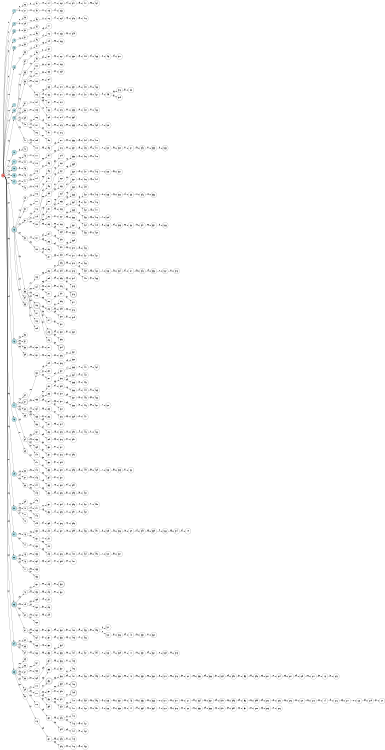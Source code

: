 digraph APTA {
__start0 [label="" shape="none"];

rankdir=LR;
size="8,5";

s0 [style="filled", color="black", fillcolor="#ff817b" shape="circle", label="0"];
s1 [style="filled", color="black", fillcolor="powderblue" shape="circle", label="1"];
s2 [style="filled", color="black", fillcolor="powderblue" shape="circle", label="2"];
s3 [style="filled", color="black", fillcolor="powderblue" shape="circle", label="3"];
s4 [style="filled", color="black", fillcolor="powderblue" shape="circle", label="4"];
s5 [style="filled", color="black", fillcolor="powderblue" shape="circle", label="5"];
s6 [style="filled", color="black", fillcolor="powderblue" shape="circle", label="6"];
s7 [style="filled", color="black", fillcolor="powderblue" shape="circle", label="7"];
s8 [style="filled", color="black", fillcolor="powderblue" shape="circle", label="8"];
s9 [style="filled", color="black", fillcolor="powderblue" shape="circle", label="9"];
s10 [style="filled", color="black", fillcolor="powderblue" shape="circle", label="10"];
s11 [style="filled", color="black", fillcolor="powderblue" shape="circle", label="11"];
s12 [style="rounded,filled", color="black", fillcolor="powderblue" shape="doublecircle", label="12"];
s13 [style="filled", color="black", fillcolor="powderblue" shape="circle", label="13"];
s14 [style="filled", color="black", fillcolor="powderblue" shape="circle", label="14"];
s15 [style="rounded,filled", color="black", fillcolor="powderblue" shape="doublecircle", label="15"];
s16 [style="filled", color="black", fillcolor="powderblue" shape="circle", label="16"];
s17 [style="filled", color="black", fillcolor="powderblue" shape="circle", label="17"];
s18 [style="filled", color="black", fillcolor="powderblue" shape="circle", label="18"];
s19 [style="filled", color="black", fillcolor="powderblue" shape="circle", label="19"];
s20 [style="filled", color="black", fillcolor="powderblue" shape="circle", label="20"];
s21 [style="filled", color="black", fillcolor="powderblue" shape="circle", label="21"];
s22 [style="filled", color="black", fillcolor="powderblue" shape="circle", label="22"];
s23 [style="rounded,filled", color="black", fillcolor="powderblue" shape="doublecircle", label="23"];
s24 [style="filled", color="black", fillcolor="powderblue" shape="circle", label="24"];
s25 [style="filled", color="black", fillcolor="powderblue" shape="circle", label="25"];
s26 [style="filled", color="black", fillcolor="white" shape="circle", label="26"];
s27 [style="filled", color="black", fillcolor="white" shape="circle", label="27"];
s28 [style="filled", color="black", fillcolor="white" shape="circle", label="28"];
s29 [style="filled", color="black", fillcolor="white" shape="circle", label="29"];
s30 [style="filled", color="black", fillcolor="white" shape="circle", label="30"];
s31 [style="filled", color="black", fillcolor="white" shape="circle", label="31"];
s32 [style="filled", color="black", fillcolor="white" shape="circle", label="32"];
s33 [style="filled", color="black", fillcolor="white" shape="circle", label="33"];
s34 [style="filled", color="black", fillcolor="white" shape="circle", label="34"];
s35 [style="filled", color="black", fillcolor="white" shape="circle", label="35"];
s36 [style="filled", color="black", fillcolor="white" shape="circle", label="36"];
s37 [style="filled", color="black", fillcolor="white" shape="circle", label="37"];
s38 [style="filled", color="black", fillcolor="white" shape="circle", label="38"];
s39 [style="filled", color="black", fillcolor="white" shape="circle", label="39"];
s40 [style="filled", color="black", fillcolor="white" shape="circle", label="40"];
s41 [style="filled", color="black", fillcolor="white" shape="circle", label="41"];
s42 [style="rounded,filled", color="black", fillcolor="white" shape="doublecircle", label="42"];
s43 [style="filled", color="black", fillcolor="white" shape="circle", label="43"];
s44 [style="filled", color="black", fillcolor="white" shape="circle", label="44"];
s45 [style="filled", color="black", fillcolor="white" shape="circle", label="45"];
s46 [style="filled", color="black", fillcolor="white" shape="circle", label="46"];
s47 [style="filled", color="black", fillcolor="white" shape="circle", label="47"];
s48 [style="filled", color="black", fillcolor="white" shape="circle", label="48"];
s49 [style="filled", color="black", fillcolor="white" shape="circle", label="49"];
s50 [style="filled", color="black", fillcolor="white" shape="circle", label="50"];
s51 [style="filled", color="black", fillcolor="white" shape="circle", label="51"];
s52 [style="filled", color="black", fillcolor="white" shape="circle", label="52"];
s53 [style="filled", color="black", fillcolor="white" shape="circle", label="53"];
s54 [style="filled", color="black", fillcolor="white" shape="circle", label="54"];
s55 [style="filled", color="black", fillcolor="white" shape="circle", label="55"];
s56 [style="filled", color="black", fillcolor="white" shape="circle", label="56"];
s57 [style="filled", color="black", fillcolor="white" shape="circle", label="57"];
s58 [style="filled", color="black", fillcolor="white" shape="circle", label="58"];
s59 [style="filled", color="black", fillcolor="white" shape="circle", label="59"];
s60 [style="filled", color="black", fillcolor="white" shape="circle", label="60"];
s61 [style="rounded,filled", color="black", fillcolor="white" shape="doublecircle", label="61"];
s62 [style="filled", color="black", fillcolor="white" shape="circle", label="62"];
s63 [style="filled", color="black", fillcolor="white" shape="circle", label="63"];
s64 [style="filled", color="black", fillcolor="white" shape="circle", label="64"];
s65 [style="filled", color="black", fillcolor="white" shape="circle", label="65"];
s66 [style="filled", color="black", fillcolor="white" shape="circle", label="66"];
s67 [style="filled", color="black", fillcolor="white" shape="circle", label="67"];
s68 [style="filled", color="black", fillcolor="white" shape="circle", label="68"];
s69 [style="filled", color="black", fillcolor="white" shape="circle", label="69"];
s70 [style="filled", color="black", fillcolor="white" shape="circle", label="70"];
s71 [style="filled", color="black", fillcolor="white" shape="circle", label="71"];
s72 [style="filled", color="black", fillcolor="white" shape="circle", label="72"];
s73 [style="filled", color="black", fillcolor="white" shape="circle", label="73"];
s74 [style="filled", color="black", fillcolor="white" shape="circle", label="74"];
s75 [style="filled", color="black", fillcolor="white" shape="circle", label="75"];
s76 [style="filled", color="black", fillcolor="white" shape="circle", label="76"];
s77 [style="filled", color="black", fillcolor="white" shape="circle", label="77"];
s78 [style="filled", color="black", fillcolor="white" shape="circle", label="78"];
s79 [style="filled", color="black", fillcolor="white" shape="circle", label="79"];
s80 [style="filled", color="black", fillcolor="white" shape="circle", label="80"];
s81 [style="filled", color="black", fillcolor="white" shape="circle", label="81"];
s82 [style="filled", color="black", fillcolor="white" shape="circle", label="82"];
s83 [style="filled", color="black", fillcolor="white" shape="circle", label="83"];
s84 [style="filled", color="black", fillcolor="white" shape="circle", label="84"];
s85 [style="filled", color="black", fillcolor="white" shape="circle", label="85"];
s86 [style="filled", color="black", fillcolor="white" shape="circle", label="86"];
s87 [style="filled", color="black", fillcolor="white" shape="circle", label="87"];
s88 [style="filled", color="black", fillcolor="white" shape="circle", label="88"];
s89 [style="filled", color="black", fillcolor="white" shape="circle", label="89"];
s90 [style="filled", color="black", fillcolor="white" shape="circle", label="90"];
s91 [style="filled", color="black", fillcolor="white" shape="circle", label="91"];
s92 [style="filled", color="black", fillcolor="white" shape="circle", label="92"];
s93 [style="filled", color="black", fillcolor="white" shape="circle", label="93"];
s94 [style="filled", color="black", fillcolor="white" shape="circle", label="94"];
s95 [style="filled", color="black", fillcolor="white" shape="circle", label="95"];
s96 [style="filled", color="black", fillcolor="white" shape="circle", label="96"];
s97 [style="filled", color="black", fillcolor="white" shape="circle", label="97"];
s98 [style="filled", color="black", fillcolor="white" shape="circle", label="98"];
s99 [style="filled", color="black", fillcolor="white" shape="circle", label="99"];
s100 [style="filled", color="black", fillcolor="white" shape="circle", label="100"];
s101 [style="filled", color="black", fillcolor="white" shape="circle", label="101"];
s102 [style="filled", color="black", fillcolor="white" shape="circle", label="102"];
s103 [style="filled", color="black", fillcolor="white" shape="circle", label="103"];
s104 [style="filled", color="black", fillcolor="white" shape="circle", label="104"];
s105 [style="filled", color="black", fillcolor="white" shape="circle", label="105"];
s106 [style="filled", color="black", fillcolor="white" shape="circle", label="106"];
s107 [style="filled", color="black", fillcolor="white" shape="circle", label="107"];
s108 [style="filled", color="black", fillcolor="white" shape="circle", label="108"];
s109 [style="filled", color="black", fillcolor="white" shape="circle", label="109"];
s110 [style="filled", color="black", fillcolor="white" shape="circle", label="110"];
s111 [style="filled", color="black", fillcolor="white" shape="circle", label="111"];
s112 [style="filled", color="black", fillcolor="white" shape="circle", label="112"];
s113 [style="filled", color="black", fillcolor="white" shape="circle", label="113"];
s114 [style="filled", color="black", fillcolor="white" shape="circle", label="114"];
s115 [style="filled", color="black", fillcolor="white" shape="circle", label="115"];
s116 [style="filled", color="black", fillcolor="white" shape="circle", label="116"];
s117 [style="filled", color="black", fillcolor="white" shape="circle", label="117"];
s118 [style="filled", color="black", fillcolor="white" shape="circle", label="118"];
s119 [style="filled", color="black", fillcolor="white" shape="circle", label="119"];
s120 [style="filled", color="black", fillcolor="white" shape="circle", label="120"];
s121 [style="filled", color="black", fillcolor="white" shape="circle", label="121"];
s122 [style="filled", color="black", fillcolor="white" shape="circle", label="122"];
s123 [style="filled", color="black", fillcolor="white" shape="circle", label="123"];
s124 [style="filled", color="black", fillcolor="white" shape="circle", label="124"];
s125 [style="filled", color="black", fillcolor="white" shape="circle", label="125"];
s126 [style="rounded,filled", color="black", fillcolor="white" shape="doublecircle", label="126"];
s127 [style="filled", color="black", fillcolor="white" shape="circle", label="127"];
s128 [style="filled", color="black", fillcolor="white" shape="circle", label="128"];
s129 [style="filled", color="black", fillcolor="white" shape="circle", label="129"];
s130 [style="filled", color="black", fillcolor="white" shape="circle", label="130"];
s131 [style="filled", color="black", fillcolor="white" shape="circle", label="131"];
s132 [style="filled", color="black", fillcolor="white" shape="circle", label="132"];
s133 [style="filled", color="black", fillcolor="white" shape="circle", label="133"];
s134 [style="filled", color="black", fillcolor="white" shape="circle", label="134"];
s135 [style="filled", color="black", fillcolor="white" shape="circle", label="135"];
s136 [style="filled", color="black", fillcolor="white" shape="circle", label="136"];
s137 [style="filled", color="black", fillcolor="white" shape="circle", label="137"];
s138 [style="filled", color="black", fillcolor="white" shape="circle", label="138"];
s139 [style="filled", color="black", fillcolor="white" shape="circle", label="139"];
s140 [style="filled", color="black", fillcolor="white" shape="circle", label="140"];
s141 [style="filled", color="black", fillcolor="white" shape="circle", label="141"];
s142 [style="filled", color="black", fillcolor="white" shape="circle", label="142"];
s143 [style="filled", color="black", fillcolor="white" shape="circle", label="143"];
s144 [style="filled", color="black", fillcolor="white" shape="circle", label="144"];
s145 [style="filled", color="black", fillcolor="white" shape="circle", label="145"];
s146 [style="filled", color="black", fillcolor="white" shape="circle", label="146"];
s147 [style="filled", color="black", fillcolor="white" shape="circle", label="147"];
s148 [style="filled", color="black", fillcolor="white" shape="circle", label="148"];
s149 [style="filled", color="black", fillcolor="white" shape="circle", label="149"];
s150 [style="filled", color="black", fillcolor="white" shape="circle", label="150"];
s151 [style="filled", color="black", fillcolor="white" shape="circle", label="151"];
s152 [style="filled", color="black", fillcolor="white" shape="circle", label="152"];
s153 [style="filled", color="black", fillcolor="white" shape="circle", label="153"];
s154 [style="filled", color="black", fillcolor="white" shape="circle", label="154"];
s155 [style="filled", color="black", fillcolor="white" shape="circle", label="155"];
s156 [style="filled", color="black", fillcolor="white" shape="circle", label="156"];
s157 [style="filled", color="black", fillcolor="white" shape="circle", label="157"];
s158 [style="filled", color="black", fillcolor="white" shape="circle", label="158"];
s159 [style="filled", color="black", fillcolor="white" shape="circle", label="159"];
s160 [style="filled", color="black", fillcolor="white" shape="circle", label="160"];
s161 [style="filled", color="black", fillcolor="white" shape="circle", label="161"];
s162 [style="filled", color="black", fillcolor="white" shape="circle", label="162"];
s163 [style="filled", color="black", fillcolor="white" shape="circle", label="163"];
s164 [style="filled", color="black", fillcolor="white" shape="circle", label="164"];
s165 [style="filled", color="black", fillcolor="white" shape="circle", label="165"];
s166 [style="filled", color="black", fillcolor="white" shape="circle", label="166"];
s167 [style="filled", color="black", fillcolor="white" shape="circle", label="167"];
s168 [style="filled", color="black", fillcolor="white" shape="circle", label="168"];
s169 [style="filled", color="black", fillcolor="white" shape="circle", label="169"];
s170 [style="filled", color="black", fillcolor="white" shape="circle", label="170"];
s171 [style="filled", color="black", fillcolor="white" shape="circle", label="171"];
s172 [style="filled", color="black", fillcolor="white" shape="circle", label="172"];
s173 [style="filled", color="black", fillcolor="white" shape="circle", label="173"];
s174 [style="filled", color="black", fillcolor="white" shape="circle", label="174"];
s175 [style="filled", color="black", fillcolor="white" shape="circle", label="175"];
s176 [style="filled", color="black", fillcolor="white" shape="circle", label="176"];
s177 [style="filled", color="black", fillcolor="white" shape="circle", label="177"];
s178 [style="filled", color="black", fillcolor="white" shape="circle", label="178"];
s179 [style="filled", color="black", fillcolor="white" shape="circle", label="179"];
s180 [style="filled", color="black", fillcolor="white" shape="circle", label="180"];
s181 [style="filled", color="black", fillcolor="white" shape="circle", label="181"];
s182 [style="filled", color="black", fillcolor="white" shape="circle", label="182"];
s183 [style="filled", color="black", fillcolor="white" shape="circle", label="183"];
s184 [style="filled", color="black", fillcolor="white" shape="circle", label="184"];
s185 [style="filled", color="black", fillcolor="white" shape="circle", label="185"];
s186 [style="filled", color="black", fillcolor="white" shape="circle", label="186"];
s187 [style="filled", color="black", fillcolor="white" shape="circle", label="187"];
s188 [style="filled", color="black", fillcolor="white" shape="circle", label="188"];
s189 [style="filled", color="black", fillcolor="white" shape="circle", label="189"];
s190 [style="filled", color="black", fillcolor="white" shape="circle", label="190"];
s191 [style="filled", color="black", fillcolor="white" shape="circle", label="191"];
s192 [style="filled", color="black", fillcolor="white" shape="circle", label="192"];
s193 [style="filled", color="black", fillcolor="white" shape="circle", label="193"];
s194 [style="filled", color="black", fillcolor="white" shape="circle", label="194"];
s195 [style="filled", color="black", fillcolor="white" shape="circle", label="195"];
s196 [style="filled", color="black", fillcolor="white" shape="circle", label="196"];
s197 [style="filled", color="black", fillcolor="white" shape="circle", label="197"];
s198 [style="filled", color="black", fillcolor="white" shape="circle", label="198"];
s199 [style="filled", color="black", fillcolor="white" shape="circle", label="199"];
s200 [style="filled", color="black", fillcolor="white" shape="circle", label="200"];
s201 [style="filled", color="black", fillcolor="white" shape="circle", label="201"];
s202 [style="filled", color="black", fillcolor="white" shape="circle", label="202"];
s203 [style="filled", color="black", fillcolor="white" shape="circle", label="203"];
s204 [style="filled", color="black", fillcolor="white" shape="circle", label="204"];
s205 [style="filled", color="black", fillcolor="white" shape="circle", label="205"];
s206 [style="filled", color="black", fillcolor="white" shape="circle", label="206"];
s207 [style="filled", color="black", fillcolor="white" shape="circle", label="207"];
s208 [style="filled", color="black", fillcolor="white" shape="circle", label="208"];
s209 [style="filled", color="black", fillcolor="white" shape="circle", label="209"];
s210 [style="filled", color="black", fillcolor="white" shape="circle", label="210"];
s211 [style="filled", color="black", fillcolor="white" shape="circle", label="211"];
s212 [style="filled", color="black", fillcolor="white" shape="circle", label="212"];
s213 [style="filled", color="black", fillcolor="white" shape="circle", label="213"];
s214 [style="filled", color="black", fillcolor="white" shape="circle", label="214"];
s215 [style="rounded,filled", color="black", fillcolor="white" shape="doublecircle", label="215"];
s216 [style="filled", color="black", fillcolor="white" shape="circle", label="216"];
s217 [style="filled", color="black", fillcolor="white" shape="circle", label="217"];
s218 [style="filled", color="black", fillcolor="white" shape="circle", label="218"];
s219 [style="filled", color="black", fillcolor="white" shape="circle", label="219"];
s220 [style="filled", color="black", fillcolor="white" shape="circle", label="220"];
s221 [style="filled", color="black", fillcolor="white" shape="circle", label="221"];
s222 [style="filled", color="black", fillcolor="white" shape="circle", label="222"];
s223 [style="filled", color="black", fillcolor="white" shape="circle", label="223"];
s224 [style="filled", color="black", fillcolor="white" shape="circle", label="224"];
s225 [style="filled", color="black", fillcolor="white" shape="circle", label="225"];
s226 [style="filled", color="black", fillcolor="white" shape="circle", label="226"];
s227 [style="filled", color="black", fillcolor="white" shape="circle", label="227"];
s228 [style="filled", color="black", fillcolor="white" shape="circle", label="228"];
s229 [style="filled", color="black", fillcolor="white" shape="circle", label="229"];
s230 [style="filled", color="black", fillcolor="white" shape="circle", label="230"];
s231 [style="filled", color="black", fillcolor="white" shape="circle", label="231"];
s232 [style="filled", color="black", fillcolor="white" shape="circle", label="232"];
s233 [style="filled", color="black", fillcolor="white" shape="circle", label="233"];
s234 [style="filled", color="black", fillcolor="white" shape="circle", label="234"];
s235 [style="filled", color="black", fillcolor="white" shape="circle", label="235"];
s236 [style="filled", color="black", fillcolor="white" shape="circle", label="236"];
s237 [style="filled", color="black", fillcolor="white" shape="circle", label="237"];
s238 [style="filled", color="black", fillcolor="white" shape="circle", label="238"];
s239 [style="filled", color="black", fillcolor="white" shape="circle", label="239"];
s240 [style="filled", color="black", fillcolor="white" shape="circle", label="240"];
s241 [style="filled", color="black", fillcolor="white" shape="circle", label="241"];
s242 [style="filled", color="black", fillcolor="white" shape="circle", label="242"];
s243 [style="filled", color="black", fillcolor="white" shape="circle", label="243"];
s244 [style="filled", color="black", fillcolor="white" shape="circle", label="244"];
s245 [style="filled", color="black", fillcolor="white" shape="circle", label="245"];
s246 [style="filled", color="black", fillcolor="white" shape="circle", label="246"];
s247 [style="filled", color="black", fillcolor="white" shape="circle", label="247"];
s248 [style="filled", color="black", fillcolor="white" shape="circle", label="248"];
s249 [style="filled", color="black", fillcolor="white" shape="circle", label="249"];
s250 [style="filled", color="black", fillcolor="white" shape="circle", label="250"];
s251 [style="filled", color="black", fillcolor="white" shape="circle", label="251"];
s252 [style="filled", color="black", fillcolor="white" shape="circle", label="252"];
s253 [style="filled", color="black", fillcolor="white" shape="circle", label="253"];
s254 [style="filled", color="black", fillcolor="white" shape="circle", label="254"];
s255 [style="filled", color="black", fillcolor="white" shape="circle", label="255"];
s256 [style="rounded,filled", color="black", fillcolor="white" shape="doublecircle", label="256"];
s257 [style="filled", color="black", fillcolor="white" shape="circle", label="257"];
s258 [style="filled", color="black", fillcolor="white" shape="circle", label="258"];
s259 [style="filled", color="black", fillcolor="white" shape="circle", label="259"];
s260 [style="filled", color="black", fillcolor="white" shape="circle", label="260"];
s261 [style="filled", color="black", fillcolor="white" shape="circle", label="261"];
s262 [style="filled", color="black", fillcolor="white" shape="circle", label="262"];
s263 [style="filled", color="black", fillcolor="white" shape="circle", label="263"];
s264 [style="filled", color="black", fillcolor="white" shape="circle", label="264"];
s265 [style="filled", color="black", fillcolor="white" shape="circle", label="265"];
s266 [style="filled", color="black", fillcolor="white" shape="circle", label="266"];
s267 [style="filled", color="black", fillcolor="white" shape="circle", label="267"];
s268 [style="filled", color="black", fillcolor="white" shape="circle", label="268"];
s269 [style="filled", color="black", fillcolor="white" shape="circle", label="269"];
s270 [style="filled", color="black", fillcolor="white" shape="circle", label="270"];
s271 [style="filled", color="black", fillcolor="white" shape="circle", label="271"];
s272 [style="filled", color="black", fillcolor="white" shape="circle", label="272"];
s273 [style="filled", color="black", fillcolor="white" shape="circle", label="273"];
s274 [style="filled", color="black", fillcolor="white" shape="circle", label="274"];
s275 [style="filled", color="black", fillcolor="white" shape="circle", label="275"];
s276 [style="filled", color="black", fillcolor="white" shape="circle", label="276"];
s277 [style="filled", color="black", fillcolor="white" shape="circle", label="277"];
s278 [style="filled", color="black", fillcolor="white" shape="circle", label="278"];
s279 [style="filled", color="black", fillcolor="white" shape="circle", label="279"];
s280 [style="filled", color="black", fillcolor="white" shape="circle", label="280"];
s281 [style="filled", color="black", fillcolor="white" shape="circle", label="281"];
s282 [style="filled", color="black", fillcolor="white" shape="circle", label="282"];
s283 [style="filled", color="black", fillcolor="white" shape="circle", label="283"];
s284 [style="filled", color="black", fillcolor="white" shape="circle", label="284"];
s285 [style="filled", color="black", fillcolor="white" shape="circle", label="285"];
s286 [style="filled", color="black", fillcolor="white" shape="circle", label="286"];
s287 [style="filled", color="black", fillcolor="white" shape="circle", label="287"];
s288 [style="filled", color="black", fillcolor="white" shape="circle", label="288"];
s289 [style="filled", color="black", fillcolor="white" shape="circle", label="289"];
s290 [style="filled", color="black", fillcolor="white" shape="circle", label="290"];
s291 [style="filled", color="black", fillcolor="white" shape="circle", label="291"];
s292 [style="filled", color="black", fillcolor="white" shape="circle", label="292"];
s293 [style="rounded,filled", color="black", fillcolor="white" shape="doublecircle", label="293"];
s294 [style="filled", color="black", fillcolor="white" shape="circle", label="294"];
s295 [style="filled", color="black", fillcolor="white" shape="circle", label="295"];
s296 [style="filled", color="black", fillcolor="white" shape="circle", label="296"];
s297 [style="filled", color="black", fillcolor="white" shape="circle", label="297"];
s298 [style="filled", color="black", fillcolor="white" shape="circle", label="298"];
s299 [style="filled", color="black", fillcolor="white" shape="circle", label="299"];
s300 [style="filled", color="black", fillcolor="white" shape="circle", label="300"];
s301 [style="filled", color="black", fillcolor="white" shape="circle", label="301"];
s302 [style="filled", color="black", fillcolor="white" shape="circle", label="302"];
s303 [style="filled", color="black", fillcolor="white" shape="circle", label="303"];
s304 [style="rounded,filled", color="black", fillcolor="white" shape="doublecircle", label="304"];
s305 [style="filled", color="black", fillcolor="white" shape="circle", label="305"];
s306 [style="filled", color="black", fillcolor="white" shape="circle", label="306"];
s307 [style="filled", color="black", fillcolor="white" shape="circle", label="307"];
s308 [style="filled", color="black", fillcolor="white" shape="circle", label="308"];
s309 [style="filled", color="black", fillcolor="white" shape="circle", label="309"];
s310 [style="filled", color="black", fillcolor="white" shape="circle", label="310"];
s311 [style="filled", color="black", fillcolor="white" shape="circle", label="311"];
s312 [style="filled", color="black", fillcolor="white" shape="circle", label="312"];
s313 [style="filled", color="black", fillcolor="white" shape="circle", label="313"];
s314 [style="filled", color="black", fillcolor="white" shape="circle", label="314"];
s315 [style="filled", color="black", fillcolor="white" shape="circle", label="315"];
s316 [style="filled", color="black", fillcolor="white" shape="circle", label="316"];
s317 [style="filled", color="black", fillcolor="white" shape="circle", label="317"];
s318 [style="filled", color="black", fillcolor="white" shape="circle", label="318"];
s319 [style="filled", color="black", fillcolor="white" shape="circle", label="319"];
s320 [style="filled", color="black", fillcolor="white" shape="circle", label="320"];
s321 [style="filled", color="black", fillcolor="white" shape="circle", label="321"];
s322 [style="filled", color="black", fillcolor="white" shape="circle", label="322"];
s323 [style="filled", color="black", fillcolor="white" shape="circle", label="323"];
s324 [style="filled", color="black", fillcolor="white" shape="circle", label="324"];
s325 [style="filled", color="black", fillcolor="white" shape="circle", label="325"];
s326 [style="filled", color="black", fillcolor="white" shape="circle", label="326"];
s327 [style="filled", color="black", fillcolor="white" shape="circle", label="327"];
s328 [style="filled", color="black", fillcolor="white" shape="circle", label="328"];
s329 [style="filled", color="black", fillcolor="white" shape="circle", label="329"];
s330 [style="rounded,filled", color="black", fillcolor="white" shape="doublecircle", label="330"];
s331 [style="filled", color="black", fillcolor="white" shape="circle", label="331"];
s332 [style="filled", color="black", fillcolor="white" shape="circle", label="332"];
s333 [style="filled", color="black", fillcolor="white" shape="circle", label="333"];
s334 [style="filled", color="black", fillcolor="white" shape="circle", label="334"];
s335 [style="filled", color="black", fillcolor="white" shape="circle", label="335"];
s336 [style="filled", color="black", fillcolor="white" shape="circle", label="336"];
s337 [style="filled", color="black", fillcolor="white" shape="circle", label="337"];
s338 [style="filled", color="black", fillcolor="white" shape="circle", label="338"];
s339 [style="filled", color="black", fillcolor="white" shape="circle", label="339"];
s340 [style="filled", color="black", fillcolor="white" shape="circle", label="340"];
s341 [style="filled", color="black", fillcolor="white" shape="circle", label="341"];
s342 [style="filled", color="black", fillcolor="white" shape="circle", label="342"];
s343 [style="filled", color="black", fillcolor="white" shape="circle", label="343"];
s344 [style="filled", color="black", fillcolor="white" shape="circle", label="344"];
s345 [style="filled", color="black", fillcolor="white" shape="circle", label="345"];
s346 [style="filled", color="black", fillcolor="white" shape="circle", label="346"];
s347 [style="filled", color="black", fillcolor="white" shape="circle", label="347"];
s348 [style="filled", color="black", fillcolor="white" shape="circle", label="348"];
s349 [style="filled", color="black", fillcolor="white" shape="circle", label="349"];
s350 [style="filled", color="black", fillcolor="white" shape="circle", label="350"];
s351 [style="filled", color="black", fillcolor="white" shape="circle", label="351"];
s352 [style="filled", color="black", fillcolor="white" shape="circle", label="352"];
s353 [style="filled", color="black", fillcolor="white" shape="circle", label="353"];
s354 [style="filled", color="black", fillcolor="white" shape="circle", label="354"];
s355 [style="filled", color="black", fillcolor="white" shape="circle", label="355"];
s356 [style="filled", color="black", fillcolor="white" shape="circle", label="356"];
s357 [style="filled", color="black", fillcolor="white" shape="circle", label="357"];
s358 [style="filled", color="black", fillcolor="white" shape="circle", label="358"];
s359 [style="filled", color="black", fillcolor="white" shape="circle", label="359"];
s360 [style="filled", color="black", fillcolor="white" shape="circle", label="360"];
s361 [style="filled", color="black", fillcolor="white" shape="circle", label="361"];
s362 [style="filled", color="black", fillcolor="white" shape="circle", label="362"];
s363 [style="filled", color="black", fillcolor="white" shape="circle", label="363"];
s364 [style="filled", color="black", fillcolor="white" shape="circle", label="364"];
s365 [style="filled", color="black", fillcolor="white" shape="circle", label="365"];
s366 [style="filled", color="black", fillcolor="white" shape="circle", label="366"];
s367 [style="filled", color="black", fillcolor="white" shape="circle", label="367"];
s368 [style="filled", color="black", fillcolor="white" shape="circle", label="368"];
s369 [style="filled", color="black", fillcolor="white" shape="circle", label="369"];
s370 [style="filled", color="black", fillcolor="white" shape="circle", label="370"];
s371 [style="filled", color="black", fillcolor="white" shape="circle", label="371"];
s372 [style="filled", color="black", fillcolor="white" shape="circle", label="372"];
s373 [style="filled", color="black", fillcolor="white" shape="circle", label="373"];
s374 [style="filled", color="black", fillcolor="white" shape="circle", label="374"];
s375 [style="filled", color="black", fillcolor="white" shape="circle", label="375"];
s376 [style="rounded,filled", color="black", fillcolor="white" shape="doublecircle", label="376"];
s377 [style="filled", color="black", fillcolor="white" shape="circle", label="377"];
s378 [style="filled", color="black", fillcolor="white" shape="circle", label="378"];
s379 [style="filled", color="black", fillcolor="white" shape="circle", label="379"];
s380 [style="filled", color="black", fillcolor="white" shape="circle", label="380"];
s381 [style="filled", color="black", fillcolor="white" shape="circle", label="381"];
s382 [style="filled", color="black", fillcolor="white" shape="circle", label="382"];
s383 [style="filled", color="black", fillcolor="white" shape="circle", label="383"];
s384 [style="filled", color="black", fillcolor="white" shape="circle", label="384"];
s385 [style="filled", color="black", fillcolor="white" shape="circle", label="385"];
s386 [style="filled", color="black", fillcolor="white" shape="circle", label="386"];
s387 [style="filled", color="black", fillcolor="white" shape="circle", label="387"];
s388 [style="filled", color="black", fillcolor="white" shape="circle", label="388"];
s389 [style="filled", color="black", fillcolor="white" shape="circle", label="389"];
s390 [style="filled", color="black", fillcolor="white" shape="circle", label="390"];
s391 [style="filled", color="black", fillcolor="white" shape="circle", label="391"];
s392 [style="filled", color="black", fillcolor="white" shape="circle", label="392"];
s393 [style="filled", color="black", fillcolor="white" shape="circle", label="393"];
s394 [style="filled", color="black", fillcolor="white" shape="circle", label="394"];
s395 [style="filled", color="black", fillcolor="white" shape="circle", label="395"];
s396 [style="filled", color="black", fillcolor="white" shape="circle", label="396"];
s397 [style="filled", color="black", fillcolor="white" shape="circle", label="397"];
s398 [style="filled", color="black", fillcolor="white" shape="circle", label="398"];
s399 [style="filled", color="black", fillcolor="white" shape="circle", label="399"];
s400 [style="filled", color="black", fillcolor="white" shape="circle", label="400"];
s401 [style="filled", color="black", fillcolor="white" shape="circle", label="401"];
s402 [style="filled", color="black", fillcolor="white" shape="circle", label="402"];
s403 [style="filled", color="black", fillcolor="white" shape="circle", label="403"];
s404 [style="filled", color="black", fillcolor="white" shape="circle", label="404"];
s405 [style="filled", color="black", fillcolor="white" shape="circle", label="405"];
s406 [style="filled", color="black", fillcolor="white" shape="circle", label="406"];
s407 [style="filled", color="black", fillcolor="white" shape="circle", label="407"];
s408 [style="rounded,filled", color="black", fillcolor="white" shape="doublecircle", label="408"];
s409 [style="rounded,filled", color="black", fillcolor="white" shape="doublecircle", label="409"];
s410 [style="filled", color="black", fillcolor="white" shape="circle", label="410"];
s411 [style="filled", color="black", fillcolor="white" shape="circle", label="411"];
s412 [style="filled", color="black", fillcolor="white" shape="circle", label="412"];
s413 [style="filled", color="black", fillcolor="white" shape="circle", label="413"];
s414 [style="filled", color="black", fillcolor="white" shape="circle", label="414"];
s415 [style="filled", color="black", fillcolor="white" shape="circle", label="415"];
s416 [style="filled", color="black", fillcolor="white" shape="circle", label="416"];
s417 [style="filled", color="black", fillcolor="white" shape="circle", label="417"];
s418 [style="filled", color="black", fillcolor="white" shape="circle", label="418"];
s419 [style="filled", color="black", fillcolor="white" shape="circle", label="419"];
s420 [style="filled", color="black", fillcolor="white" shape="circle", label="420"];
s421 [style="filled", color="black", fillcolor="white" shape="circle", label="421"];
s422 [style="filled", color="black", fillcolor="white" shape="circle", label="422"];
s423 [style="filled", color="black", fillcolor="white" shape="circle", label="423"];
s424 [style="filled", color="black", fillcolor="white" shape="circle", label="424"];
s425 [style="filled", color="black", fillcolor="white" shape="circle", label="425"];
s426 [style="filled", color="black", fillcolor="white" shape="circle", label="426"];
s427 [style="filled", color="black", fillcolor="white" shape="circle", label="427"];
s428 [style="filled", color="black", fillcolor="white" shape="circle", label="428"];
s429 [style="filled", color="black", fillcolor="white" shape="circle", label="429"];
s430 [style="filled", color="black", fillcolor="white" shape="circle", label="430"];
s431 [style="filled", color="black", fillcolor="white" shape="circle", label="431"];
s432 [style="filled", color="black", fillcolor="white" shape="circle", label="432"];
s433 [style="filled", color="black", fillcolor="white" shape="circle", label="433"];
s434 [style="filled", color="black", fillcolor="white" shape="circle", label="434"];
s435 [style="filled", color="black", fillcolor="white" shape="circle", label="435"];
s436 [style="filled", color="black", fillcolor="white" shape="circle", label="436"];
s437 [style="filled", color="black", fillcolor="white" shape="circle", label="437"];
s438 [style="filled", color="black", fillcolor="white" shape="circle", label="438"];
s439 [style="filled", color="black", fillcolor="white" shape="circle", label="439"];
s440 [style="filled", color="black", fillcolor="white" shape="circle", label="440"];
s441 [style="filled", color="black", fillcolor="white" shape="circle", label="441"];
s442 [style="filled", color="black", fillcolor="white" shape="circle", label="442"];
s443 [style="filled", color="black", fillcolor="white" shape="circle", label="443"];
s444 [style="filled", color="black", fillcolor="white" shape="circle", label="444"];
s445 [style="filled", color="black", fillcolor="white" shape="circle", label="445"];
s446 [style="filled", color="black", fillcolor="white" shape="circle", label="446"];
s447 [style="filled", color="black", fillcolor="white" shape="circle", label="447"];
s448 [style="filled", color="black", fillcolor="white" shape="circle", label="448"];
s449 [style="filled", color="black", fillcolor="white" shape="circle", label="449"];
s450 [style="filled", color="black", fillcolor="white" shape="circle", label="450"];
s451 [style="filled", color="black", fillcolor="white" shape="circle", label="451"];
s452 [style="filled", color="black", fillcolor="white" shape="circle", label="452"];
s453 [style="filled", color="black", fillcolor="white" shape="circle", label="453"];
s454 [style="filled", color="black", fillcolor="white" shape="circle", label="454"];
s455 [style="filled", color="black", fillcolor="white" shape="circle", label="455"];
s456 [style="filled", color="black", fillcolor="white" shape="circle", label="456"];
s457 [style="filled", color="black", fillcolor="white" shape="circle", label="457"];
s458 [style="filled", color="black", fillcolor="white" shape="circle", label="458"];
s459 [style="filled", color="black", fillcolor="white" shape="circle", label="459"];
s460 [style="filled", color="black", fillcolor="white" shape="circle", label="460"];
s461 [style="filled", color="black", fillcolor="white" shape="circle", label="461"];
s462 [style="filled", color="black", fillcolor="white" shape="circle", label="462"];
s463 [style="filled", color="black", fillcolor="white" shape="circle", label="463"];
s464 [style="filled", color="black", fillcolor="white" shape="circle", label="464"];
s465 [style="filled", color="black", fillcolor="white" shape="circle", label="465"];
s466 [style="filled", color="black", fillcolor="white" shape="circle", label="466"];
s467 [style="filled", color="black", fillcolor="white" shape="circle", label="467"];
s468 [style="filled", color="black", fillcolor="white" shape="circle", label="468"];
s469 [style="filled", color="black", fillcolor="white" shape="circle", label="469"];
s470 [style="filled", color="black", fillcolor="white" shape="circle", label="470"];
s471 [style="filled", color="black", fillcolor="white" shape="circle", label="471"];
s472 [style="filled", color="black", fillcolor="white" shape="circle", label="472"];
s473 [style="filled", color="black", fillcolor="white" shape="circle", label="473"];
s474 [style="filled", color="black", fillcolor="white" shape="circle", label="474"];
s475 [style="filled", color="black", fillcolor="white" shape="circle", label="475"];
s476 [style="filled", color="black", fillcolor="white" shape="circle", label="476"];
s477 [style="filled", color="black", fillcolor="white" shape="circle", label="477"];
s478 [style="filled", color="black", fillcolor="white" shape="circle", label="478"];
s479 [style="filled", color="black", fillcolor="white" shape="circle", label="479"];
s480 [style="filled", color="black", fillcolor="white" shape="circle", label="480"];
s481 [style="filled", color="black", fillcolor="white" shape="circle", label="481"];
s482 [style="filled", color="black", fillcolor="white" shape="circle", label="482"];
s483 [style="filled", color="black", fillcolor="white" shape="circle", label="483"];
s484 [style="filled", color="black", fillcolor="white" shape="circle", label="484"];
s485 [style="filled", color="black", fillcolor="white" shape="circle", label="485"];
s486 [style="filled", color="black", fillcolor="white" shape="circle", label="486"];
s487 [style="filled", color="black", fillcolor="white" shape="circle", label="487"];
s488 [style="filled", color="black", fillcolor="white" shape="circle", label="488"];
s489 [style="filled", color="black", fillcolor="white" shape="circle", label="489"];
s490 [style="filled", color="black", fillcolor="white" shape="circle", label="490"];
s491 [style="filled", color="black", fillcolor="white" shape="circle", label="491"];
s492 [style="filled", color="black", fillcolor="white" shape="circle", label="492"];
s493 [style="filled", color="black", fillcolor="white" shape="circle", label="493"];
s494 [style="filled", color="black", fillcolor="white" shape="circle", label="494"];
s495 [style="filled", color="black", fillcolor="white" shape="circle", label="495"];
s496 [style="filled", color="black", fillcolor="white" shape="circle", label="496"];
s497 [style="filled", color="black", fillcolor="white" shape="circle", label="497"];
s498 [style="filled", color="black", fillcolor="white" shape="circle", label="498"];
s499 [style="filled", color="black", fillcolor="white" shape="circle", label="499"];
s500 [style="filled", color="black", fillcolor="white" shape="circle", label="500"];
s501 [style="filled", color="black", fillcolor="white" shape="circle", label="501"];
s502 [style="filled", color="black", fillcolor="white" shape="circle", label="502"];
s503 [style="filled", color="black", fillcolor="white" shape="circle", label="503"];
s504 [style="filled", color="black", fillcolor="white" shape="circle", label="504"];
s505 [style="filled", color="black", fillcolor="white" shape="circle", label="505"];
s506 [style="filled", color="black", fillcolor="white" shape="circle", label="506"];
s507 [style="filled", color="black", fillcolor="white" shape="circle", label="507"];
s508 [style="filled", color="black", fillcolor="white" shape="circle", label="508"];
s509 [style="filled", color="black", fillcolor="white" shape="circle", label="509"];
s510 [style="filled", color="black", fillcolor="white" shape="circle", label="510"];
s511 [style="filled", color="black", fillcolor="white" shape="circle", label="511"];
s512 [style="filled", color="black", fillcolor="white" shape="circle", label="512"];
s513 [style="filled", color="black", fillcolor="white" shape="circle", label="513"];
s514 [style="filled", color="black", fillcolor="white" shape="circle", label="514"];
s515 [style="filled", color="black", fillcolor="white" shape="circle", label="515"];
s516 [style="filled", color="black", fillcolor="white" shape="circle", label="516"];
s517 [style="filled", color="black", fillcolor="white" shape="circle", label="517"];
s518 [style="filled", color="black", fillcolor="white" shape="circle", label="518"];
s519 [style="filled", color="black", fillcolor="white" shape="circle", label="519"];
s520 [style="filled", color="black", fillcolor="white" shape="circle", label="520"];
s521 [style="filled", color="black", fillcolor="white" shape="circle", label="521"];
s522 [style="filled", color="black", fillcolor="white" shape="circle", label="522"];
s523 [style="filled", color="black", fillcolor="white" shape="circle", label="523"];
s524 [style="filled", color="black", fillcolor="white" shape="circle", label="524"];
s525 [style="filled", color="black", fillcolor="white" shape="circle", label="525"];
s526 [style="filled", color="black", fillcolor="white" shape="circle", label="526"];
s527 [style="filled", color="black", fillcolor="white" shape="circle", label="527"];
s528 [style="filled", color="black", fillcolor="white" shape="circle", label="528"];
s529 [style="filled", color="black", fillcolor="white" shape="circle", label="529"];
s530 [style="filled", color="black", fillcolor="white" shape="circle", label="530"];
s531 [style="filled", color="black", fillcolor="white" shape="circle", label="531"];
s532 [style="filled", color="black", fillcolor="white" shape="circle", label="532"];
s533 [style="filled", color="black", fillcolor="white" shape="circle", label="533"];
s534 [style="filled", color="black", fillcolor="white" shape="circle", label="534"];
s535 [style="filled", color="black", fillcolor="white" shape="circle", label="535"];
s536 [style="filled", color="black", fillcolor="white" shape="circle", label="536"];
s537 [style="filled", color="black", fillcolor="white" shape="circle", label="537"];
s538 [style="filled", color="black", fillcolor="white" shape="circle", label="538"];
s539 [style="filled", color="black", fillcolor="white" shape="circle", label="539"];
s540 [style="filled", color="black", fillcolor="white" shape="circle", label="540"];
s541 [style="filled", color="black", fillcolor="white" shape="circle", label="541"];
s542 [style="filled", color="black", fillcolor="white" shape="circle", label="542"];
s543 [style="filled", color="black", fillcolor="white" shape="circle", label="543"];
s544 [style="filled", color="black", fillcolor="white" shape="circle", label="544"];
s545 [style="filled", color="black", fillcolor="white" shape="circle", label="545"];
s546 [style="filled", color="black", fillcolor="white" shape="circle", label="546"];
s547 [style="filled", color="black", fillcolor="white" shape="circle", label="547"];
s548 [style="filled", color="black", fillcolor="white" shape="circle", label="548"];
s549 [style="filled", color="black", fillcolor="white" shape="circle", label="549"];
s550 [style="filled", color="black", fillcolor="white" shape="circle", label="550"];
s551 [style="filled", color="black", fillcolor="white" shape="circle", label="551"];
s552 [style="filled", color="black", fillcolor="white" shape="circle", label="552"];
s553 [style="filled", color="black", fillcolor="white" shape="circle", label="553"];
s554 [style="filled", color="black", fillcolor="white" shape="circle", label="554"];
s555 [style="filled", color="black", fillcolor="white" shape="circle", label="555"];
s556 [style="filled", color="black", fillcolor="white" shape="circle", label="556"];
s557 [style="filled", color="black", fillcolor="white" shape="circle", label="557"];
s558 [style="filled", color="black", fillcolor="white" shape="circle", label="558"];
s559 [style="filled", color="black", fillcolor="white" shape="circle", label="559"];
s560 [style="filled", color="black", fillcolor="white" shape="circle", label="560"];
s561 [style="filled", color="black", fillcolor="white" shape="circle", label="561"];
s562 [style="filled", color="black", fillcolor="white" shape="circle", label="562"];
s563 [style="filled", color="black", fillcolor="white" shape="circle", label="563"];
s564 [style="filled", color="black", fillcolor="white" shape="circle", label="564"];
s565 [style="filled", color="black", fillcolor="white" shape="circle", label="565"];
s566 [style="filled", color="black", fillcolor="white" shape="circle", label="566"];
s567 [style="filled", color="black", fillcolor="white" shape="circle", label="567"];
s568 [style="filled", color="black", fillcolor="white" shape="circle", label="568"];
s569 [style="filled", color="black", fillcolor="white" shape="circle", label="569"];
s570 [style="filled", color="black", fillcolor="white" shape="circle", label="570"];
s571 [style="filled", color="black", fillcolor="white" shape="circle", label="571"];
s572 [style="filled", color="black", fillcolor="white" shape="circle", label="572"];
s573 [style="filled", color="black", fillcolor="white" shape="circle", label="573"];
s574 [style="filled", color="black", fillcolor="white" shape="circle", label="574"];
s575 [style="filled", color="black", fillcolor="white" shape="circle", label="575"];
s576 [style="filled", color="black", fillcolor="white" shape="circle", label="576"];
s577 [style="filled", color="black", fillcolor="white" shape="circle", label="577"];
s578 [style="filled", color="black", fillcolor="white" shape="circle", label="578"];
s579 [style="filled", color="black", fillcolor="white" shape="circle", label="579"];
s580 [style="filled", color="black", fillcolor="white" shape="circle", label="580"];
s581 [style="filled", color="black", fillcolor="white" shape="circle", label="581"];
s582 [style="filled", color="black", fillcolor="white" shape="circle", label="582"];
s583 [style="filled", color="black", fillcolor="white" shape="circle", label="583"];
s584 [style="filled", color="black", fillcolor="white" shape="circle", label="584"];
s585 [style="filled", color="black", fillcolor="white" shape="circle", label="585"];
s586 [style="filled", color="black", fillcolor="white" shape="circle", label="586"];
s587 [style="filled", color="black", fillcolor="white" shape="circle", label="587"];
s588 [style="filled", color="black", fillcolor="white" shape="circle", label="588"];
s589 [style="filled", color="black", fillcolor="white" shape="circle", label="589"];
s590 [style="filled", color="black", fillcolor="white" shape="circle", label="590"];
s591 [style="filled", color="black", fillcolor="white" shape="circle", label="591"];
s592 [style="filled", color="black", fillcolor="white" shape="circle", label="592"];
s593 [style="filled", color="black", fillcolor="white" shape="circle", label="593"];
s594 [style="filled", color="black", fillcolor="white" shape="circle", label="594"];
s595 [style="filled", color="black", fillcolor="white" shape="circle", label="595"];
s596 [style="filled", color="black", fillcolor="white" shape="circle", label="596"];
s597 [style="filled", color="black", fillcolor="white" shape="circle", label="597"];
s598 [style="filled", color="black", fillcolor="white" shape="circle", label="598"];
s599 [style="filled", color="black", fillcolor="white" shape="circle", label="599"];
s600 [style="filled", color="black", fillcolor="white" shape="circle", label="600"];
s601 [style="filled", color="black", fillcolor="white" shape="circle", label="601"];
s602 [style="filled", color="black", fillcolor="white" shape="circle", label="602"];
s603 [style="filled", color="black", fillcolor="white" shape="circle", label="603"];
s604 [style="filled", color="black", fillcolor="white" shape="circle", label="604"];
s605 [style="filled", color="black", fillcolor="white" shape="circle", label="605"];
s606 [style="filled", color="black", fillcolor="white" shape="circle", label="606"];
s607 [style="filled", color="black", fillcolor="white" shape="circle", label="607"];
s608 [style="filled", color="black", fillcolor="white" shape="circle", label="608"];
s609 [style="filled", color="black", fillcolor="white" shape="circle", label="609"];
s610 [style="filled", color="black", fillcolor="white" shape="circle", label="610"];
s611 [style="filled", color="black", fillcolor="white" shape="circle", label="611"];
s612 [style="filled", color="black", fillcolor="white" shape="circle", label="612"];
s613 [style="filled", color="black", fillcolor="white" shape="circle", label="613"];
s614 [style="filled", color="black", fillcolor="white" shape="circle", label="614"];
s615 [style="filled", color="black", fillcolor="white" shape="circle", label="615"];
s616 [style="filled", color="black", fillcolor="white" shape="circle", label="616"];
s617 [style="filled", color="black", fillcolor="white" shape="circle", label="617"];
s618 [style="filled", color="black", fillcolor="white" shape="circle", label="618"];
s619 [style="filled", color="black", fillcolor="white" shape="circle", label="619"];
s620 [style="filled", color="black", fillcolor="white" shape="circle", label="620"];
s0 -> s1 [label="0"];
s0 -> s2 [label="2"];
s0 -> s3 [label="4"];
s0 -> s4 [label="5"];
s0 -> s5 [label="8"];
s0 -> s6 [label="10"];
s0 -> s7 [label="12"];
s0 -> s8 [label="14"];
s0 -> s9 [label="15"];
s0 -> s10 [label="16"];
s0 -> s11 [label="17"];
s0 -> s12 [label="18"];
s0 -> s13 [label="19"];
s0 -> s14 [label="20"];
s0 -> s15 [label="21"];
s0 -> s16 [label="22"];
s0 -> s17 [label="23"];
s0 -> s18 [label="24"];
s0 -> s19 [label="25"];
s0 -> s20 [label="26"];
s0 -> s21 [label="27"];
s0 -> s22 [label="28"];
s0 -> s23 [label="29"];
s0 -> s24 [label="30"];
s0 -> s25 [label="31"];
s1 -> s26 [label="2"];
s1 -> s27 [label="8"];
s2 -> s28 [label="0"];
s2 -> s29 [label="8"];
s3 -> s30 [label="5"];
s4 -> s31 [label="16"];
s5 -> s32 [label="10"];
s6 -> s33 [label="11"];
s8 -> s34 [label="11"];
s8 -> s35 [label="15"];
s9 -> s36 [label="13"];
s9 -> s37 [label="14"];
s9 -> s38 [label="19"];
s9 -> s39 [label="21"];
s9 -> s40 [label="24"];
s9 -> s41 [label="26"];
s10 -> s42 [label="5"];
s11 -> s43 [label="16"];
s11 -> s44 [label="22"];
s12 -> s45 [label="5"];
s13 -> s46 [label="23"];
s14 -> s47 [label="21"];
s14 -> s48 [label="22"];
s15 -> s49 [label="18"];
s15 -> s50 [label="19"];
s15 -> s51 [label="20"];
s15 -> s52 [label="22"];
s15 -> s53 [label="23"];
s15 -> s54 [label="29"];
s15 -> s55 [label="31"];
s16 -> s56 [label="15"];
s16 -> s57 [label="20"];
s16 -> s58 [label="23"];
s16 -> s59 [label="28"];
s17 -> s60 [label="16"];
s17 -> s61 [label="21"];
s17 -> s62 [label="22"];
s17 -> s63 [label="26"];
s17 -> s64 [label="29"];
s18 -> s65 [label="27"];
s19 -> s66 [label="19"];
s19 -> s67 [label="24"];
s19 -> s68 [label="28"];
s20 -> s69 [label="10"];
s20 -> s70 [label="15"];
s20 -> s71 [label="24"];
s20 -> s72 [label="27"];
s21 -> s73 [label="26"];
s21 -> s74 [label="30"];
s22 -> s75 [label="22"];
s22 -> s76 [label="25"];
s22 -> s77 [label="29"];
s23 -> s78 [label="23"];
s23 -> s79 [label="28"];
s23 -> s80 [label="30"];
s23 -> s81 [label="31"];
s24 -> s82 [label="27"];
s24 -> s83 [label="28"];
s24 -> s84 [label="31"];
s25 -> s85 [label="20"];
s25 -> s86 [label="21"];
s25 -> s87 [label="23"];
s25 -> s88 [label="28"];
s25 -> s89 [label="29"];
s25 -> s90 [label="30"];
s26 -> s91 [label="8"];
s27 -> s92 [label="10"];
s29 -> s93 [label="10"];
s30 -> s94 [label="16"];
s31 -> s95 [label="17"];
s32 -> s96 [label="11"];
s33 -> s97 [label="14"];
s34 -> s98 [label="10"];
s35 -> s99 [label="13"];
s36 -> s100 [label="18"];
s36 -> s101 [label="19"];
s36 -> s102 [label="20"];
s36 -> s103 [label="24"];
s37 -> s104 [label="11"];
s38 -> s105 [label="21"];
s40 -> s106 [label="18"];
s40 -> s107 [label="19"];
s40 -> s108 [label="20"];
s41 -> s109 [label="15"];
s41 -> s110 [label="24"];
s43 -> s111 [label="17"];
s44 -> s112 [label="19"];
s47 -> s113 [label="20"];
s47 -> s114 [label="23"];
s48 -> s115 [label="20"];
s49 -> s116 [label="19"];
s50 -> s117 [label="15"];
s51 -> s118 [label="19"];
s51 -> s119 [label="21"];
s51 -> s120 [label="22"];
s52 -> s121 [label="19"];
s52 -> s122 [label="25"];
s53 -> s123 [label="21"];
s53 -> s124 [label="22"];
s53 -> s125 [label="28"];
s53 -> s126 [label="29"];
s53 -> s127 [label="30"];
s53 -> s128 [label="31"];
s54 -> s129 [label="31"];
s58 -> s130 [label="29"];
s59 -> s131 [label="25"];
s61 -> s132 [label="20"];
s61 -> s133 [label="23"];
s62 -> s134 [label="19"];
s62 -> s135 [label="23"];
s62 -> s136 [label="25"];
s64 -> s137 [label="23"];
s64 -> s138 [label="28"];
s64 -> s139 [label="30"];
s64 -> s140 [label="31"];
s65 -> s141 [label="30"];
s66 -> s142 [label="25"];
s67 -> s143 [label="25"];
s68 -> s144 [label="22"];
s68 -> s145 [label="25"];
s70 -> s146 [label="13"];
s70 -> s147 [label="14"];
s70 -> s148 [label="26"];
s71 -> s149 [label="26"];
s73 -> s150 [label="15"];
s73 -> s151 [label="27"];
s74 -> s152 [label="27"];
s75 -> s153 [label="20"];
s76 -> s154 [label="22"];
s77 -> s155 [label="23"];
s77 -> s156 [label="31"];
s78 -> s157 [label="21"];
s78 -> s158 [label="29"];
s79 -> s159 [label="22"];
s79 -> s160 [label="29"];
s80 -> s161 [label="28"];
s80 -> s162 [label="31"];
s81 -> s163 [label="29"];
s81 -> s164 [label="30"];
s82 -> s165 [label="25"];
s84 -> s166 [label="29"];
s87 -> s167 [label="20"];
s87 -> s168 [label="21"];
s88 -> s169 [label="31"];
s89 -> s170 [label="21"];
s89 -> s171 [label="23"];
s89 -> s172 [label="28"];
s90 -> s173 [label="31"];
s91 -> s174 [label="10"];
s92 -> s175 [label="11"];
s93 -> s176 [label="11"];
s95 -> s177 [label="19"];
s96 -> s178 [label="14"];
s97 -> s179 [label="15"];
s98 -> s180 [label="8"];
s99 -> s181 [label="24"];
s100 -> s182 [label="20"];
s101 -> s183 [label="22"];
s102 -> s184 [label="21"];
s103 -> s185 [label="18"];
s103 -> s186 [label="19"];
s103 -> s187 [label="22"];
s103 -> s188 [label="25"];
s104 -> s189 [label="10"];
s106 -> s190 [label="19"];
s107 -> s191 [label="20"];
s108 -> s192 [label="21"];
s110 -> s193 [label="25"];
s112 -> s194 [label="22"];
s113 -> s195 [label="21"];
s115 -> s196 [label="28"];
s116 -> s197 [label="18"];
s118 -> s198 [label="24"];
s119 -> s199 [label="20"];
s120 -> s200 [label="15"];
s120 -> s201 [label="19"];
s120 -> s202 [label="20"];
s120 -> s203 [label="23"];
s121 -> s204 [label="24"];
s121 -> s205 [label="25"];
s122 -> s206 [label="13"];
s122 -> s207 [label="24"];
s123 -> s208 [label="23"];
s124 -> s209 [label="23"];
s124 -> s210 [label="28"];
s124 -> s211 [label="30"];
s125 -> s212 [label="23"];
s126 -> s213 [label="23"];
s126 -> s214 [label="28"];
s126 -> s215 [label="31"];
s127 -> s216 [label="31"];
s130 -> s217 [label="31"];
s131 -> s218 [label="28"];
s132 -> s219 [label="19"];
s132 -> s220 [label="21"];
s132 -> s221 [label="22"];
s133 -> s222 [label="21"];
s133 -> s223 [label="22"];
s133 -> s224 [label="29"];
s134 -> s225 [label="23"];
s135 -> s226 [label="21"];
s135 -> s227 [label="29"];
s136 -> s228 [label="24"];
s137 -> s229 [label="29"];
s138 -> s230 [label="30"];
s139 -> s231 [label="31"];
s140 -> s232 [label="30"];
s141 -> s233 [label="27"];
s142 -> s234 [label="28"];
s143 -> s235 [label="19"];
s144 -> s236 [label="23"];
s147 -> s237 [label="11"];
s147 -> s238 [label="15"];
s149 -> s239 [label="24"];
s150 -> s240 [label="13"];
s151 -> s241 [label="11"];
s151 -> s242 [label="26"];
s152 -> s243 [label="25"];
s154 -> s244 [label="23"];
s157 -> s245 [label="20"];
s158 -> s246 [label="23"];
s159 -> s247 [label="19"];
s160 -> s248 [label="31"];
s161 -> s249 [label="23"];
s163 -> s250 [label="31"];
s164 -> s251 [label="31"];
s165 -> s252 [label="18"];
s166 -> s253 [label="23"];
s169 -> s254 [label="29"];
s170 -> s255 [label="23"];
s171 -> s256 [label="21"];
s171 -> s257 [label="22"];
s171 -> s258 [label="29"];
s171 -> s259 [label="31"];
s172 -> s260 [label="29"];
s173 -> s261 [label="29"];
s174 -> s262 [label="11"];
s175 -> s263 [label="14"];
s176 -> s264 [label="14"];
s178 -> s265 [label="15"];
s179 -> s266 [label="26"];
s181 -> s267 [label="26"];
s182 -> s268 [label="21"];
s183 -> s269 [label="20"];
s185 -> s270 [label="19"];
s186 -> s271 [label="22"];
s187 -> s272 [label="21"];
s188 -> s273 [label="19"];
s189 -> s274 [label="8"];
s190 -> s275 [label="22"];
s191 -> s276 [label="21"];
s193 -> s277 [label="19"];
s194 -> s278 [label="28"];
s196 -> s279 [label="30"];
s197 -> s280 [label="16"];
s198 -> s281 [label="13"];
s199 -> s282 [label="21"];
s199 -> s283 [label="22"];
s201 -> s284 [label="18"];
s201 -> s285 [label="24"];
s201 -> s286 [label="25"];
s202 -> s287 [label="21"];
s203 -> s288 [label="22"];
s203 -> s289 [label="29"];
s204 -> s290 [label="15"];
s205 -> s291 [label="24"];
s207 -> s292 [label="25"];
s208 -> s293 [label="21"];
s208 -> s294 [label="29"];
s209 -> s295 [label="29"];
s210 -> s296 [label="30"];
s212 -> s297 [label="29"];
s213 -> s298 [label="21"];
s213 -> s299 [label="22"];
s213 -> s300 [label="29"];
s214 -> s301 [label="31"];
s215 -> s302 [label="29"];
s215 -> s303 [label="30"];
s216 -> s304 [label="30"];
s218 -> s305 [label="20"];
s219 -> s306 [label="18"];
s221 -> s307 [label="24"];
s222 -> s308 [label="23"];
s222 -> s309 [label="24"];
s223 -> s310 [label="23"];
s224 -> s311 [label="28"];
s224 -> s312 [label="31"];
s225 -> s313 [label="21"];
s227 -> s314 [label="23"];
s228 -> s315 [label="13"];
s229 -> s316 [label="23"];
s230 -> s317 [label="27"];
s231 -> s318 [label="30"];
s232 -> s319 [label="31"];
s233 -> s320 [label="30"];
s234 -> s321 [label="27"];
s235 -> s322 [label="18"];
s236 -> s323 [label="29"];
s237 -> s324 [label="10"];
s238 -> s325 [label="14"];
s239 -> s326 [label="19"];
s240 -> s327 [label="24"];
s243 -> s328 [label="27"];
s244 -> s329 [label="21"];
s245 -> s330 [label="21"];
s246 -> s331 [label="21"];
s250 -> s332 [label="29"];
s251 -> s333 [label="29"];
s253 -> s334 [label="21"];
s253 -> s335 [label="22"];
s254 -> s336 [label="23"];
s255 -> s337 [label="21"];
s256 -> s338 [label="23"];
s257 -> s339 [label="20"];
s257 -> s340 [label="21"];
s258 -> s341 [label="23"];
s258 -> s342 [label="28"];
s260 -> s343 [label="23"];
s260 -> s344 [label="28"];
s261 -> s345 [label="23"];
s261 -> s346 [label="28"];
s262 -> s347 [label="14"];
s264 -> s348 [label="15"];
s265 -> s349 [label="26"];
s267 -> s350 [label="24"];
s270 -> s351 [label="22"];
s271 -> s352 [label="20"];
s273 -> s353 [label="22"];
s274 -> s354 [label="10"];
s275 -> s355 [label="20"];
s277 -> s356 [label="22"];
s278 -> s357 [label="22"];
s280 -> s358 [label="18"];
s281 -> s359 [label="15"];
s283 -> s360 [label="20"];
s284 -> s361 [label="24"];
s285 -> s362 [label="13"];
s285 -> s363 [label="15"];
s286 -> s364 [label="24"];
s287 -> s365 [label="20"];
s287 -> s366 [label="23"];
s289 -> s367 [label="28"];
s289 -> s368 [label="31"];
s291 -> s369 [label="15"];
s291 -> s370 [label="26"];
s292 -> s371 [label="24"];
s293 -> s372 [label="23"];
s294 -> s373 [label="31"];
s295 -> s374 [label="23"];
s295 -> s375 [label="31"];
s296 -> s376 [label="31"];
s297 -> s377 [label="31"];
s299 -> s378 [label="28"];
s300 -> s379 [label="31"];
s302 -> s380 [label="31"];
s305 -> s381 [label="21"];
s306 -> s382 [label="19"];
s307 -> s383 [label="14"];
s308 -> s384 [label="21"];
s308 -> s385 [label="29"];
s309 -> s386 [label="13"];
s310 -> s387 [label="29"];
s311 -> s388 [label="29"];
s313 -> s389 [label="23"];
s315 -> s390 [label="12"];
s316 -> s391 [label="21"];
s318 -> s392 [label="31"];
s320 -> s393 [label="27"];
s322 -> s394 [label="24"];
s323 -> s395 [label="31"];
s324 -> s396 [label="8"];
s325 -> s397 [label="11"];
s326 -> s398 [label="18"];
s327 -> s399 [label="18"];
s328 -> s400 [label="30"];
s329 -> s401 [label="20"];
s332 -> s402 [label="31"];
s333 -> s403 [label="23"];
s335 -> s404 [label="28"];
s336 -> s405 [label="21"];
s338 -> s406 [label="21"];
s338 -> s407 [label="29"];
s339 -> s408 [label="21"];
s341 -> s409 [label="21"];
s342 -> s410 [label="22"];
s342 -> s411 [label="29"];
s343 -> s412 [label="21"];
s343 -> s413 [label="22"];
s344 -> s414 [label="29"];
s345 -> s415 [label="21"];
s346 -> s416 [label="22"];
s347 -> s417 [label="15"];
s348 -> s418 [label="26"];
s350 -> s419 [label="25"];
s351 -> s420 [label="20"];
s352 -> s421 [label="21"];
s353 -> s422 [label="20"];
s355 -> s423 [label="21"];
s356 -> s424 [label="23"];
s357 -> s425 [label="23"];
s358 -> s426 [label="16"];
s360 -> s427 [label="22"];
s361 -> s428 [label="13"];
s362 -> s429 [label="15"];
s364 -> s430 [label="13"];
s364 -> s431 [label="15"];
s364 -> s432 [label="26"];
s365 -> s433 [label="21"];
s366 -> s434 [label="22"];
s367 -> s435 [label="29"];
s370 -> s436 [label="15"];
s371 -> s437 [label="26"];
s372 -> s438 [label="21"];
s372 -> s439 [label="22"];
s373 -> s440 [label="30"];
s383 -> s441 [label="11"];
s384 -> s442 [label="20"];
s385 -> s443 [label="31"];
s386 -> s444 [label="24"];
s387 -> s445 [label="31"];
s388 -> s446 [label="31"];
s389 -> s447 [label="21"];
s390 -> s448 [label="9"];
s393 -> s449 [label="25"];
s395 -> s450 [label="30"];
s396 -> s451 [label="2"];
s397 -> s452 [label="10"];
s399 -> s453 [label="13"];
s400 -> s454 [label="27"];
s402 -> s455 [label="29"];
s403 -> s456 [label="21"];
s404 -> s457 [label="23"];
s407 -> s458 [label="28"];
s410 -> s459 [label="23"];
s411 -> s460 [label="23"];
s413 -> s461 [label="23"];
s414 -> s462 [label="31"];
s416 -> s463 [label="23"];
s417 -> s464 [label="26"];
s419 -> s465 [label="24"];
s420 -> s466 [label="21"];
s421 -> s467 [label="23"];
s422 -> s468 [label="21"];
s423 -> s469 [label="23"];
s424 -> s470 [label="21"];
s425 -> s471 [label="29"];
s426 -> s472 [label="20"];
s427 -> s473 [label="20"];
s428 -> s474 [label="15"];
s430 -> s475 [label="15"];
s431 -> s476 [label="26"];
s432 -> s477 [label="15"];
s433 -> s478 [label="23"];
s434 -> s479 [label="19"];
s435 -> s480 [label="31"];
s437 -> s481 [label="15"];
s439 -> s482 [label="25"];
s440 -> s483 [label="31"];
s441 -> s484 [label="10"];
s444 -> s485 [label="21"];
s445 -> s486 [label="30"];
s446 -> s487 [label="30"];
s448 -> s488 [label="2"];
s449 -> s489 [label="30"];
s451 -> s490 [label="0"];
s453 -> s491 [label="15"];
s454 -> s492 [label="30"];
s455 -> s493 [label="31"];
s457 -> s494 [label="21"];
s458 -> s495 [label="30"];
s459 -> s496 [label="28"];
s460 -> s497 [label="22"];
s465 -> s498 [label="18"];
s467 -> s499 [label="29"];
s469 -> s500 [label="21"];
s471 -> s501 [label="22"];
s473 -> s502 [label="21"];
s475 -> s503 [label="26"];
s478 -> s504 [label="21"];
s479 -> s505 [label="25"];
s482 -> s506 [label="24"];
s487 -> s507 [label="31"];
s489 -> s508 [label="27"];
s491 -> s509 [label="13"];
s492 -> s510 [label="27"];
s493 -> s511 [label="29"];
s493 -> s512 [label="30"];
s494 -> s513 [label="22"];
s495 -> s514 [label="28"];
s496 -> s515 [label="25"];
s497 -> s516 [label="28"];
s498 -> s517 [label="24"];
s499 -> s518 [label="28"];
s499 -> s519 [label="31"];
s501 -> s520 [label="23"];
s502 -> s521 [label="23"];
s503 -> s522 [label="15"];
s505 -> s523 [label="24"];
s506 -> s524 [label="15"];
s508 -> s525 [label="30"];
s509 -> s526 [label="15"];
s510 -> s527 [label="30"];
s512 -> s528 [label="31"];
s513 -> s529 [label="19"];
s514 -> s530 [label="25"];
s515 -> s531 [label="28"];
s516 -> s532 [label="22"];
s518 -> s533 [label="31"];
s520 -> s534 [label="21"];
s522 -> s535 [label="14"];
s523 -> s536 [label="26"];
s524 -> s537 [label="24"];
s525 -> s538 [label="27"];
s526 -> s539 [label="18"];
s528 -> s540 [label="29"];
s529 -> s541 [label="22"];
s530 -> s542 [label="28"];
s531 -> s543 [label="22"];
s532 -> s544 [label="28"];
s534 -> s545 [label="23"];
s535 -> s546 [label="11"];
s536 -> s547 [label="15"];
s537 -> s548 [label="25"];
s539 -> s549 [label="24"];
s540 -> s550 [label="23"];
s541 -> s551 [label="28"];
s542 -> s552 [label="25"];
s543 -> s553 [label="28"];
s544 -> s554 [label="29"];
s545 -> s555 [label="21"];
s546 -> s556 [label="10"];
s547 -> s557 [label="26"];
s548 -> s558 [label="19"];
s549 -> s559 [label="25"];
s550 -> s560 [label="21"];
s551 -> s561 [label="29"];
s552 -> s562 [label="28"];
s553 -> s563 [label="22"];
s554 -> s564 [label="28"];
s555 -> s565 [label="23"];
s557 -> s566 [label="15"];
s558 -> s567 [label="20"];
s559 -> s568 [label="19"];
s561 -> s569 [label="28"];
s562 -> s570 [label="25"];
s563 -> s571 [label="28"];
s564 -> s572 [label="22"];
s567 -> s573 [label="21"];
s568 -> s574 [label="25"];
s569 -> s575 [label="22"];
s570 -> s576 [label="28"];
s571 -> s577 [label="22"];
s572 -> s578 [label="23"];
s574 -> s579 [label="24"];
s576 -> s580 [label="30"];
s577 -> s581 [label="28"];
s578 -> s582 [label="22"];
s580 -> s583 [label="28"];
s581 -> s584 [label="29"];
s582 -> s585 [label="28"];
s583 -> s586 [label="29"];
s584 -> s587 [label="28"];
s585 -> s588 [label="29"];
s586 -> s589 [label="31"];
s587 -> s590 [label="29"];
s588 -> s591 [label="28"];
s589 -> s592 [label="29"];
s590 -> s593 [label="28"];
s591 -> s594 [label="30"];
s592 -> s595 [label="31"];
s593 -> s596 [label="29"];
s594 -> s597 [label="28"];
s595 -> s598 [label="29"];
s596 -> s599 [label="28"];
s597 -> s600 [label="22"];
s598 -> s601 [label="23"];
s599 -> s602 [label="29"];
s600 -> s603 [label="23"];
s601 -> s604 [label="21"];
s602 -> s605 [label="22"];
s603 -> s606 [label="21"];
s604 -> s607 [label="23"];
s605 -> s608 [label="28"];
s607 -> s609 [label="29"];
s608 -> s610 [label="22"];
s609 -> s611 [label="28"];
s610 -> s612 [label="28"];
s611 -> s613 [label="30"];
s612 -> s614 [label="22"];
s613 -> s615 [label="31"];
s614 -> s616 [label="19"];
s616 -> s617 [label="25"];
s617 -> s618 [label="28"];
s618 -> s619 [label="29"];
s619 -> s620 [label="31"];

}
